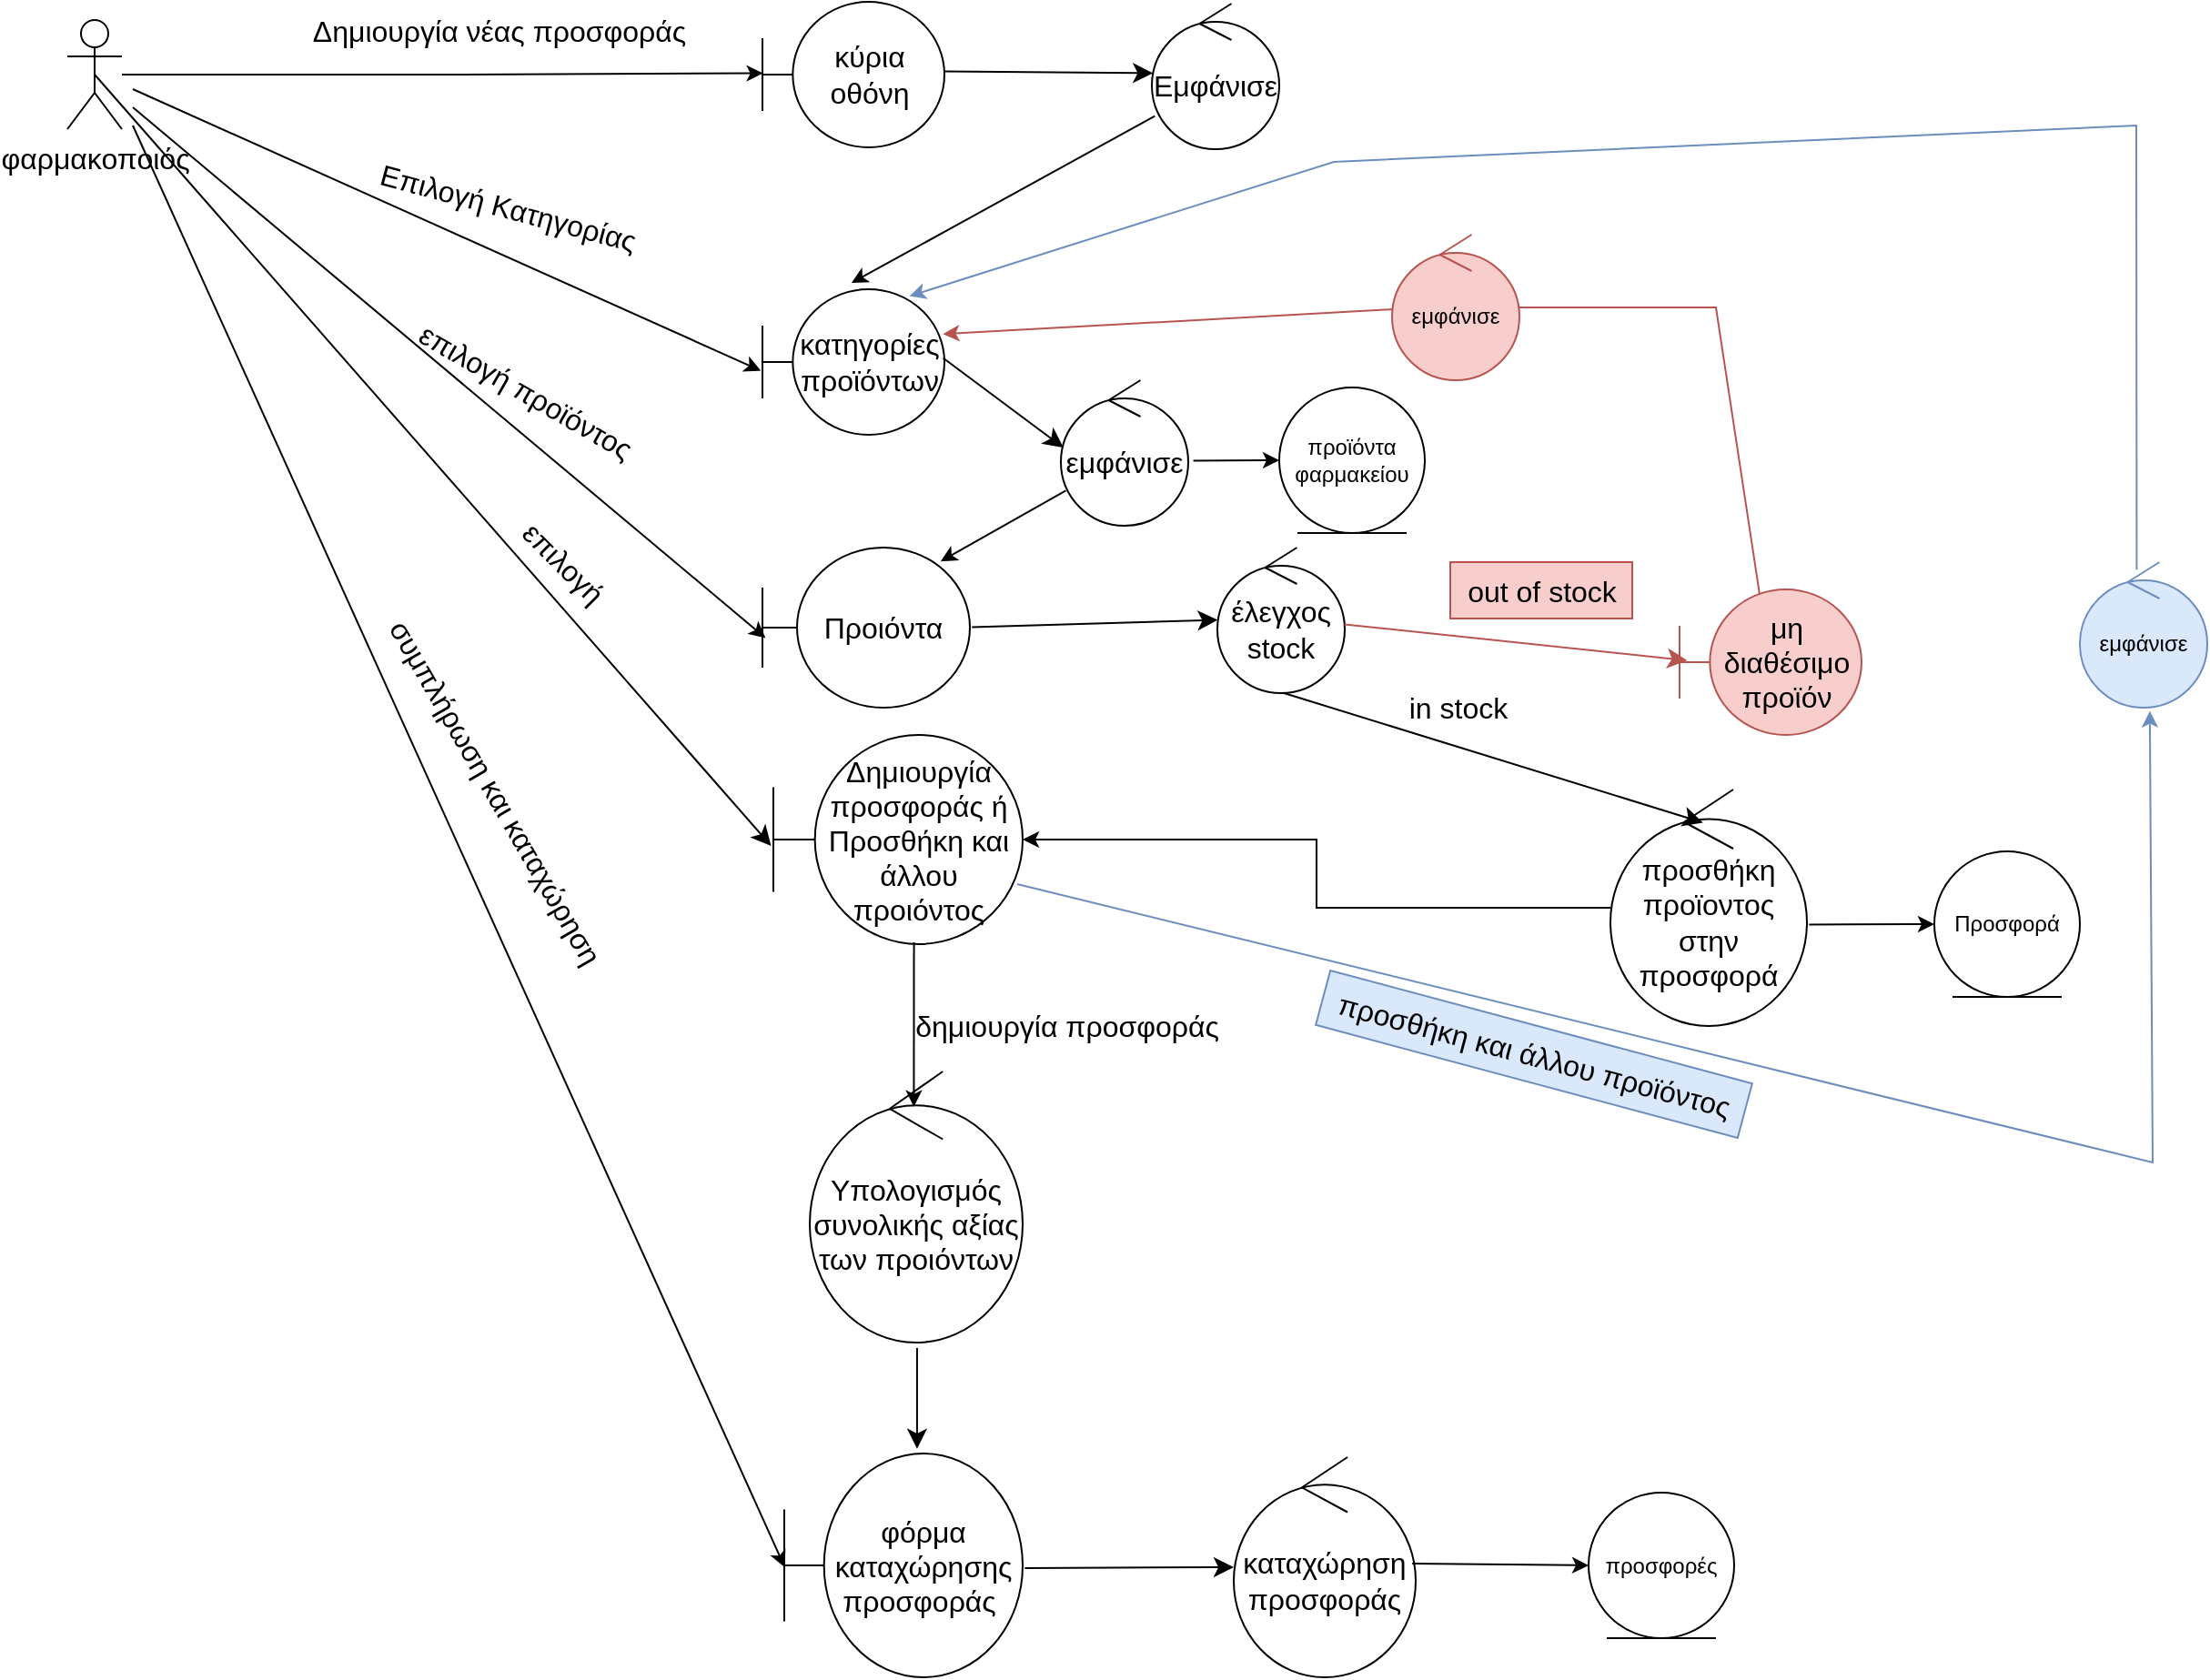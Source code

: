 <mxfile version="21.2.8" type="device">
  <diagram name="Page-1" id="AQW0QScOTGpidKISiW_X">
    <mxGraphModel dx="1436" dy="206" grid="1" gridSize="10" guides="1" tooltips="1" connect="1" arrows="1" fold="1" page="0" pageScale="1" pageWidth="850" pageHeight="1100" math="0" shadow="0">
      <root>
        <mxCell id="0" />
        <mxCell id="1" parent="0" />
        <mxCell id="PEBAgX2rUX8bZ40s61Im-2" style="edgeStyle=orthogonalEdgeStyle;rounded=0;orthogonalLoop=1;jettySize=auto;html=1;entryX=0.003;entryY=0.491;entryDx=0;entryDy=0;entryPerimeter=0;" parent="1" source="PD9g8nbdjSu6pzyZpRWR-1" target="PD9g8nbdjSu6pzyZpRWR-2" edge="1">
          <mxGeometry relative="1" as="geometry" />
        </mxCell>
        <mxCell id="PD9g8nbdjSu6pzyZpRWR-1" value="φαρμακοποιός" style="shape=umlActor;verticalLabelPosition=bottom;verticalAlign=top;html=1;fontSize=16;" parent="1" vertex="1">
          <mxGeometry x="-236" y="482" width="30" height="60" as="geometry" />
        </mxCell>
        <mxCell id="PD9g8nbdjSu6pzyZpRWR-2" value="κύρια οθόνη" style="shape=umlBoundary;whiteSpace=wrap;html=1;fontSize=16;" parent="1" vertex="1">
          <mxGeometry x="146" y="472" width="100" height="80" as="geometry" />
        </mxCell>
        <mxCell id="PD9g8nbdjSu6pzyZpRWR-4" value="Δημιουργία νέας προσφοράς" style="text;html=1;align=center;verticalAlign=middle;resizable=0;points=[];autosize=1;strokeColor=none;fillColor=none;fontSize=16;" parent="1" vertex="1">
          <mxGeometry x="-114" y="473" width="230" height="30" as="geometry" />
        </mxCell>
        <mxCell id="PD9g8nbdjSu6pzyZpRWR-5" value="Εμφάνισε" style="ellipse;shape=umlControl;whiteSpace=wrap;html=1;fontSize=16;" parent="1" vertex="1">
          <mxGeometry x="360" y="473" width="70" height="80" as="geometry" />
        </mxCell>
        <mxCell id="PD9g8nbdjSu6pzyZpRWR-6" value="" style="endArrow=classic;html=1;rounded=0;fontSize=12;startSize=8;endSize=8;curved=1;exitX=1.002;exitY=0.478;exitDx=0;exitDy=0;exitPerimeter=0;entryX=0.009;entryY=0.478;entryDx=0;entryDy=0;entryPerimeter=0;" parent="1" source="PD9g8nbdjSu6pzyZpRWR-2" target="PD9g8nbdjSu6pzyZpRWR-5" edge="1">
          <mxGeometry width="50" height="50" relative="1" as="geometry">
            <mxPoint x="272" y="713" as="sourcePoint" />
            <mxPoint x="322" y="663" as="targetPoint" />
          </mxGeometry>
        </mxCell>
        <mxCell id="PD9g8nbdjSu6pzyZpRWR-7" value="κατηγορίες προϊόντων" style="shape=umlBoundary;whiteSpace=wrap;html=1;fontSize=16;" parent="1" vertex="1">
          <mxGeometry x="146" y="630" width="100" height="80" as="geometry" />
        </mxCell>
        <mxCell id="PD9g8nbdjSu6pzyZpRWR-10" value="Επιλογή Κατηγορίας" style="text;html=1;align=center;verticalAlign=middle;resizable=0;points=[];autosize=1;strokeColor=none;fillColor=none;fontSize=16;rotation=15;" parent="1" vertex="1">
          <mxGeometry x="-79" y="570" width="170" height="30" as="geometry" />
        </mxCell>
        <mxCell id="PD9g8nbdjSu6pzyZpRWR-11" value="εμφάνισε" style="ellipse;shape=umlControl;whiteSpace=wrap;html=1;fontSize=16;" parent="1" vertex="1">
          <mxGeometry x="310" y="680" width="70" height="80" as="geometry" />
        </mxCell>
        <mxCell id="PD9g8nbdjSu6pzyZpRWR-12" value="" style="endArrow=classic;html=1;rounded=0;fontSize=12;startSize=8;endSize=8;curved=1;exitX=0.994;exitY=0.473;exitDx=0;exitDy=0;exitPerimeter=0;entryX=0.02;entryY=0.463;entryDx=0;entryDy=0;entryPerimeter=0;" parent="1" source="PD9g8nbdjSu6pzyZpRWR-7" target="PD9g8nbdjSu6pzyZpRWR-11" edge="1">
          <mxGeometry width="50" height="50" relative="1" as="geometry">
            <mxPoint x="392" y="713" as="sourcePoint" />
            <mxPoint x="442" y="663" as="targetPoint" />
          </mxGeometry>
        </mxCell>
        <mxCell id="PD9g8nbdjSu6pzyZpRWR-14" value="Προιόντα" style="shape=umlBoundary;whiteSpace=wrap;html=1;fontSize=16;" parent="1" vertex="1">
          <mxGeometry x="146" y="772" width="114" height="88" as="geometry" />
        </mxCell>
        <mxCell id="PD9g8nbdjSu6pzyZpRWR-17" value="επιλογή προϊόντος" style="text;html=1;align=center;verticalAlign=middle;resizable=0;points=[];autosize=1;strokeColor=none;fillColor=none;fontSize=16;rotation=30;" parent="1" vertex="1">
          <mxGeometry x="-59" y="670" width="150" height="31" as="geometry" />
        </mxCell>
        <mxCell id="PD9g8nbdjSu6pzyZpRWR-18" value="έλεγχος stock" style="ellipse;shape=umlControl;whiteSpace=wrap;html=1;fontSize=16;" parent="1" vertex="1">
          <mxGeometry x="396" y="772" width="70" height="80" as="geometry" />
        </mxCell>
        <mxCell id="PD9g8nbdjSu6pzyZpRWR-19" value="Δημιουργία προσφοράς ή Προσθήκη και άλλου προιόντος" style="shape=umlBoundary;whiteSpace=wrap;html=1;fontSize=16;" parent="1" vertex="1">
          <mxGeometry x="152" y="875" width="137" height="115" as="geometry" />
        </mxCell>
        <mxCell id="PD9g8nbdjSu6pzyZpRWR-20" value="" style="endArrow=classic;html=1;rounded=0;fontSize=12;startSize=8;endSize=8;curved=1;exitX=1.01;exitY=0.497;exitDx=0;exitDy=0;exitPerimeter=0;entryX=0.003;entryY=0.497;entryDx=0;entryDy=0;entryPerimeter=0;" parent="1" source="PD9g8nbdjSu6pzyZpRWR-14" target="PD9g8nbdjSu6pzyZpRWR-18" edge="1">
          <mxGeometry width="50" height="50" relative="1" as="geometry">
            <mxPoint x="458" y="1132" as="sourcePoint" />
            <mxPoint x="508" y="1082" as="targetPoint" />
          </mxGeometry>
        </mxCell>
        <mxCell id="FKHPkvyw20zkajTgQssY-1" style="edgeStyle=orthogonalEdgeStyle;rounded=0;orthogonalLoop=1;jettySize=auto;html=1;" parent="1" source="PD9g8nbdjSu6pzyZpRWR-21" target="PD9g8nbdjSu6pzyZpRWR-19" edge="1">
          <mxGeometry relative="1" as="geometry" />
        </mxCell>
        <mxCell id="PD9g8nbdjSu6pzyZpRWR-21" value="προσθήκη προϊοντος στην προσφορά" style="ellipse;shape=umlControl;whiteSpace=wrap;html=1;fontSize=16;" parent="1" vertex="1">
          <mxGeometry x="612" y="905" width="108" height="130" as="geometry" />
        </mxCell>
        <mxCell id="PD9g8nbdjSu6pzyZpRWR-22" value="" style="endArrow=classic;html=1;rounded=0;fontSize=12;startSize=8;endSize=8;curved=1;exitX=0.517;exitY=0.998;exitDx=0;exitDy=0;exitPerimeter=0;entryX=0.471;entryY=0.14;entryDx=0;entryDy=0;entryPerimeter=0;" parent="1" source="PD9g8nbdjSu6pzyZpRWR-18" target="PD9g8nbdjSu6pzyZpRWR-21" edge="1">
          <mxGeometry width="50" height="50" relative="1" as="geometry">
            <mxPoint x="458" y="1013" as="sourcePoint" />
            <mxPoint x="508" y="963" as="targetPoint" />
          </mxGeometry>
        </mxCell>
        <mxCell id="PD9g8nbdjSu6pzyZpRWR-23" value="in stock" style="text;html=1;align=center;verticalAlign=middle;resizable=0;points=[];autosize=1;strokeColor=none;fillColor=none;fontSize=16;" parent="1" vertex="1">
          <mxGeometry x="492" y="844" width="72" height="31" as="geometry" />
        </mxCell>
        <mxCell id="PD9g8nbdjSu6pzyZpRWR-27" value="" style="endArrow=classic;html=1;rounded=0;fontSize=12;startSize=8;endSize=8;curved=1;exitX=0.5;exitY=0.5;exitDx=0;exitDy=0;exitPerimeter=0;entryX=-0.009;entryY=0.53;entryDx=0;entryDy=0;entryPerimeter=0;" parent="1" source="PD9g8nbdjSu6pzyZpRWR-1" target="PD9g8nbdjSu6pzyZpRWR-19" edge="1">
          <mxGeometry width="50" height="50" relative="1" as="geometry">
            <mxPoint x="57" y="813" as="sourcePoint" />
            <mxPoint x="107" y="763" as="targetPoint" />
          </mxGeometry>
        </mxCell>
        <mxCell id="PD9g8nbdjSu6pzyZpRWR-28" value="επιλογή" style="text;html=1;align=center;verticalAlign=middle;resizable=0;points=[];autosize=1;strokeColor=none;fillColor=none;fontSize=16;rotation=45;" parent="1" vertex="1">
          <mxGeometry y="764" width="73" height="31" as="geometry" />
        </mxCell>
        <mxCell id="PD9g8nbdjSu6pzyZpRWR-29" value="δημιουργία προσφοράς" style="text;html=1;align=center;verticalAlign=middle;resizable=0;points=[];autosize=1;strokeColor=none;fillColor=none;fontSize=16;" parent="1" vertex="1">
          <mxGeometry x="220" y="1019" width="185" height="31" as="geometry" />
        </mxCell>
        <mxCell id="PD9g8nbdjSu6pzyZpRWR-30" value="Υπολογισμός συνολικής αξίας των προιόντων" style="ellipse;shape=umlControl;whiteSpace=wrap;html=1;fontSize=16;" parent="1" vertex="1">
          <mxGeometry x="172" y="1060" width="117" height="149" as="geometry" />
        </mxCell>
        <mxCell id="PD9g8nbdjSu6pzyZpRWR-32" value="φόρμα καταχώρησης προσφοράς&amp;nbsp;" style="shape=umlBoundary;whiteSpace=wrap;html=1;fontSize=16;" parent="1" vertex="1">
          <mxGeometry x="158" y="1270" width="131" height="123" as="geometry" />
        </mxCell>
        <mxCell id="PD9g8nbdjSu6pzyZpRWR-34" value="συμπλήρωση και καταχώρηση" style="text;html=1;align=center;verticalAlign=middle;resizable=0;points=[];autosize=1;strokeColor=none;fillColor=none;fontSize=16;rotation=60;" parent="1" vertex="1">
          <mxGeometry x="-117" y="890" width="233" height="31" as="geometry" />
        </mxCell>
        <mxCell id="PD9g8nbdjSu6pzyZpRWR-35" value="καταχώρηση προσφοράς" style="ellipse;shape=umlControl;whiteSpace=wrap;html=1;fontSize=16;" parent="1" vertex="1">
          <mxGeometry x="405" y="1272" width="100" height="121" as="geometry" />
        </mxCell>
        <mxCell id="PD9g8nbdjSu6pzyZpRWR-36" value="" style="endArrow=classic;html=1;rounded=0;fontSize=12;startSize=8;endSize=8;curved=1;exitX=0.504;exitY=1.02;exitDx=0;exitDy=0;exitPerimeter=0;entryX=0.557;entryY=-0.021;entryDx=0;entryDy=0;entryPerimeter=0;" parent="1" source="PD9g8nbdjSu6pzyZpRWR-30" target="PD9g8nbdjSu6pzyZpRWR-32" edge="1">
          <mxGeometry width="50" height="50" relative="1" as="geometry">
            <mxPoint x="382" y="1503" as="sourcePoint" />
            <mxPoint x="432" y="1453" as="targetPoint" />
          </mxGeometry>
        </mxCell>
        <mxCell id="PD9g8nbdjSu6pzyZpRWR-37" value="" style="endArrow=classic;html=1;rounded=0;fontSize=12;startSize=8;endSize=8;curved=1;exitX=1.009;exitY=0.512;exitDx=0;exitDy=0;exitPerimeter=0;" parent="1" source="PD9g8nbdjSu6pzyZpRWR-32" target="PD9g8nbdjSu6pzyZpRWR-35" edge="1">
          <mxGeometry width="50" height="50" relative="1" as="geometry">
            <mxPoint x="382" y="1503" as="sourcePoint" />
            <mxPoint x="432" y="1453" as="targetPoint" />
          </mxGeometry>
        </mxCell>
        <mxCell id="PD9g8nbdjSu6pzyZpRWR-39" value="μη διαθέσιμο προϊόν" style="shape=umlBoundary;whiteSpace=wrap;html=1;fontSize=16;fillColor=#f8cecc;strokeColor=#b85450;" parent="1" vertex="1">
          <mxGeometry x="650" y="795" width="100" height="80" as="geometry" />
        </mxCell>
        <mxCell id="PD9g8nbdjSu6pzyZpRWR-40" value="" style="endArrow=classic;html=1;rounded=0;fontSize=12;startSize=8;endSize=8;curved=1;exitX=0.997;exitY=0.528;exitDx=0;exitDy=0;exitPerimeter=0;entryX=0.042;entryY=0.488;entryDx=0;entryDy=0;entryPerimeter=0;fillColor=#f8cecc;strokeColor=#b85450;" parent="1" source="PD9g8nbdjSu6pzyZpRWR-18" target="PD9g8nbdjSu6pzyZpRWR-39" edge="1">
          <mxGeometry width="50" height="50" relative="1" as="geometry">
            <mxPoint x="609" y="794" as="sourcePoint" />
            <mxPoint x="659" y="744" as="targetPoint" />
          </mxGeometry>
        </mxCell>
        <mxCell id="PD9g8nbdjSu6pzyZpRWR-41" value="out of stock" style="text;html=1;align=center;verticalAlign=middle;resizable=0;points=[];autosize=1;strokeColor=#b85450;fillColor=#f8cecc;fontSize=16;" parent="1" vertex="1">
          <mxGeometry x="524" y="780" width="100" height="31" as="geometry" />
        </mxCell>
        <mxCell id="PD9g8nbdjSu6pzyZpRWR-44" value="προσθήκη και άλλου προϊόντος" style="text;html=1;align=center;verticalAlign=middle;resizable=0;points=[];autosize=1;strokeColor=#6c8ebf;fillColor=#dae8fc;fontSize=16;rotation=15;" parent="1" vertex="1">
          <mxGeometry x="450" y="1035" width="240" height="31" as="geometry" />
        </mxCell>
        <mxCell id="PEBAgX2rUX8bZ40s61Im-3" value="" style="endArrow=classic;html=1;rounded=0;entryX=-0.009;entryY=0.56;entryDx=0;entryDy=0;entryPerimeter=0;" parent="1" target="PD9g8nbdjSu6pzyZpRWR-7" edge="1">
          <mxGeometry width="50" height="50" relative="1" as="geometry">
            <mxPoint x="-200" y="520" as="sourcePoint" />
            <mxPoint x="630" y="690" as="targetPoint" />
          </mxGeometry>
        </mxCell>
        <mxCell id="PEBAgX2rUX8bZ40s61Im-5" value="" style="endArrow=classic;html=1;rounded=0;entryX=0.489;entryY=-0.043;entryDx=0;entryDy=0;entryPerimeter=0;exitX=0.023;exitY=0.773;exitDx=0;exitDy=0;exitPerimeter=0;" parent="1" source="PD9g8nbdjSu6pzyZpRWR-5" target="PD9g8nbdjSu6pzyZpRWR-7" edge="1">
          <mxGeometry width="50" height="50" relative="1" as="geometry">
            <mxPoint x="580" y="740" as="sourcePoint" />
            <mxPoint x="630" y="690" as="targetPoint" />
          </mxGeometry>
        </mxCell>
        <mxCell id="PEBAgX2rUX8bZ40s61Im-7" value="" style="endArrow=classic;html=1;rounded=0;entryX=0.015;entryY=0.565;entryDx=0;entryDy=0;entryPerimeter=0;" parent="1" target="PD9g8nbdjSu6pzyZpRWR-14" edge="1">
          <mxGeometry width="50" height="50" relative="1" as="geometry">
            <mxPoint x="-200" y="530" as="sourcePoint" />
            <mxPoint x="630" y="690" as="targetPoint" />
          </mxGeometry>
        </mxCell>
        <mxCell id="PEBAgX2rUX8bZ40s61Im-8" value="" style="endArrow=classic;html=1;rounded=0;entryX=0.859;entryY=0.086;entryDx=0;entryDy=0;entryPerimeter=0;exitX=0.039;exitY=0.759;exitDx=0;exitDy=0;exitPerimeter=0;" parent="1" source="PD9g8nbdjSu6pzyZpRWR-11" target="PD9g8nbdjSu6pzyZpRWR-14" edge="1">
          <mxGeometry width="50" height="50" relative="1" as="geometry">
            <mxPoint x="580" y="910" as="sourcePoint" />
            <mxPoint x="630" y="860" as="targetPoint" />
          </mxGeometry>
        </mxCell>
        <mxCell id="PEBAgX2rUX8bZ40s61Im-11" value="" style="endArrow=classic;html=1;rounded=0;entryX=0.002;entryY=0.508;entryDx=0;entryDy=0;entryPerimeter=0;" parent="1" target="PD9g8nbdjSu6pzyZpRWR-32" edge="1">
          <mxGeometry width="50" height="50" relative="1" as="geometry">
            <mxPoint x="-200" y="540" as="sourcePoint" />
            <mxPoint x="630" y="970" as="targetPoint" />
          </mxGeometry>
        </mxCell>
        <mxCell id="ZdTPiPlx68CPpo10hIDn-4" value="" style="endArrow=classic;html=1;rounded=0;exitX=0.44;exitY=0.035;exitDx=0;exitDy=0;exitPerimeter=0;fillColor=#f8cecc;strokeColor=#b85450;" parent="1" source="PD9g8nbdjSu6pzyZpRWR-39" target="ZdTPiPlx68CPpo10hIDn-5" edge="1">
          <mxGeometry width="50" height="50" relative="1" as="geometry">
            <mxPoint x="550" y="860" as="sourcePoint" />
            <mxPoint x="600" y="810" as="targetPoint" />
            <Array as="points">
              <mxPoint x="670" y="640" />
              <mxPoint x="520" y="640" />
            </Array>
          </mxGeometry>
        </mxCell>
        <mxCell id="ZdTPiPlx68CPpo10hIDn-5" value="εμφάνισε" style="ellipse;shape=umlControl;whiteSpace=wrap;html=1;fillColor=#f8cecc;strokeColor=#b85450;" parent="1" vertex="1">
          <mxGeometry x="492" y="600" width="70" height="80" as="geometry" />
        </mxCell>
        <mxCell id="ZdTPiPlx68CPpo10hIDn-6" value="" style="endArrow=classic;html=1;rounded=0;entryX=0.992;entryY=0.308;entryDx=0;entryDy=0;entryPerimeter=0;exitX=0.006;exitY=0.513;exitDx=0;exitDy=0;exitPerimeter=0;fillColor=#f8cecc;strokeColor=#b85450;" parent="1" source="ZdTPiPlx68CPpo10hIDn-5" target="PD9g8nbdjSu6pzyZpRWR-7" edge="1">
          <mxGeometry width="50" height="50" relative="1" as="geometry">
            <mxPoint x="400" y="770" as="sourcePoint" />
            <mxPoint x="450" y="720" as="targetPoint" />
          </mxGeometry>
        </mxCell>
        <mxCell id="ZdTPiPlx68CPpo10hIDn-7" value="προσφορές" style="ellipse;shape=umlEntity;whiteSpace=wrap;html=1;" parent="1" vertex="1">
          <mxGeometry x="600" y="1291.5" width="80" height="80" as="geometry" />
        </mxCell>
        <mxCell id="ZdTPiPlx68CPpo10hIDn-8" value="" style="endArrow=classic;html=1;rounded=0;entryX=0;entryY=0.5;entryDx=0;entryDy=0;exitX=0.981;exitY=0.483;exitDx=0;exitDy=0;exitPerimeter=0;" parent="1" source="PD9g8nbdjSu6pzyZpRWR-35" target="ZdTPiPlx68CPpo10hIDn-7" edge="1">
          <mxGeometry width="50" height="50" relative="1" as="geometry">
            <mxPoint x="400" y="1170" as="sourcePoint" />
            <mxPoint x="450" y="1120" as="targetPoint" />
          </mxGeometry>
        </mxCell>
        <mxCell id="ZdTPiPlx68CPpo10hIDn-9" value="προϊόντα&lt;br&gt;φαρμακείου" style="ellipse;shape=umlEntity;whiteSpace=wrap;html=1;" parent="1" vertex="1">
          <mxGeometry x="430" y="684" width="80" height="80" as="geometry" />
        </mxCell>
        <mxCell id="ZdTPiPlx68CPpo10hIDn-10" value="" style="endArrow=classic;html=1;rounded=0;entryX=0;entryY=0.5;entryDx=0;entryDy=0;exitX=1.04;exitY=0.553;exitDx=0;exitDy=0;exitPerimeter=0;" parent="1" source="PD9g8nbdjSu6pzyZpRWR-11" target="ZdTPiPlx68CPpo10hIDn-9" edge="1">
          <mxGeometry width="50" height="50" relative="1" as="geometry">
            <mxPoint x="400" y="870" as="sourcePoint" />
            <mxPoint x="450" y="820" as="targetPoint" />
          </mxGeometry>
        </mxCell>
        <mxCell id="ZdTPiPlx68CPpo10hIDn-11" value="" style="endArrow=classic;html=1;rounded=0;exitX=0.564;exitY=0.991;exitDx=0;exitDy=0;exitPerimeter=0;entryX=0.489;entryY=0.13;entryDx=0;entryDy=0;entryPerimeter=0;" parent="1" source="PD9g8nbdjSu6pzyZpRWR-19" target="PD9g8nbdjSu6pzyZpRWR-30" edge="1">
          <mxGeometry width="50" height="50" relative="1" as="geometry">
            <mxPoint x="400" y="1170" as="sourcePoint" />
            <mxPoint x="450" y="1120" as="targetPoint" />
          </mxGeometry>
        </mxCell>
        <mxCell id="ZdTPiPlx68CPpo10hIDn-12" value="εμφάνισε" style="ellipse;shape=umlControl;whiteSpace=wrap;html=1;fillColor=#dae8fc;strokeColor=#6c8ebf;" parent="1" vertex="1">
          <mxGeometry x="870" y="780" width="70" height="80" as="geometry" />
        </mxCell>
        <mxCell id="ZdTPiPlx68CPpo10hIDn-13" value="" style="endArrow=classic;html=1;rounded=0;exitX=0.978;exitY=0.713;exitDx=0;exitDy=0;exitPerimeter=0;entryX=0.549;entryY=1.023;entryDx=0;entryDy=0;entryPerimeter=0;fillColor=#dae8fc;strokeColor=#6c8ebf;" parent="1" source="PD9g8nbdjSu6pzyZpRWR-19" target="ZdTPiPlx68CPpo10hIDn-12" edge="1">
          <mxGeometry width="50" height="50" relative="1" as="geometry">
            <mxPoint x="400" y="970" as="sourcePoint" />
            <mxPoint x="450" y="920" as="targetPoint" />
            <Array as="points">
              <mxPoint x="910" y="1110" />
            </Array>
          </mxGeometry>
        </mxCell>
        <mxCell id="ZdTPiPlx68CPpo10hIDn-14" value="" style="endArrow=classic;html=1;rounded=0;exitX=0.446;exitY=0.052;exitDx=0;exitDy=0;exitPerimeter=0;entryX=0.808;entryY=0.047;entryDx=0;entryDy=0;entryPerimeter=0;fillColor=#dae8fc;strokeColor=#6c8ebf;" parent="1" source="ZdTPiPlx68CPpo10hIDn-12" target="PD9g8nbdjSu6pzyZpRWR-7" edge="1">
          <mxGeometry width="50" height="50" relative="1" as="geometry">
            <mxPoint x="400" y="670" as="sourcePoint" />
            <mxPoint x="450" y="620" as="targetPoint" />
            <Array as="points">
              <mxPoint x="901" y="540" />
              <mxPoint x="460" y="560" />
            </Array>
          </mxGeometry>
        </mxCell>
        <mxCell id="rHsz7z1MiGIM0_5qRwke-1" value="Προσφορά" style="ellipse;shape=umlEntity;whiteSpace=wrap;html=1;" parent="1" vertex="1">
          <mxGeometry x="790" y="939" width="80" height="80" as="geometry" />
        </mxCell>
        <mxCell id="rHsz7z1MiGIM0_5qRwke-2" value="" style="endArrow=classic;html=1;rounded=0;entryX=0;entryY=0.5;entryDx=0;entryDy=0;exitX=1.011;exitY=0.571;exitDx=0;exitDy=0;exitPerimeter=0;" parent="1" source="PD9g8nbdjSu6pzyZpRWR-21" target="rHsz7z1MiGIM0_5qRwke-1" edge="1">
          <mxGeometry width="50" height="50" relative="1" as="geometry">
            <mxPoint x="700" y="790" as="sourcePoint" />
            <mxPoint x="750" y="740" as="targetPoint" />
          </mxGeometry>
        </mxCell>
      </root>
    </mxGraphModel>
  </diagram>
</mxfile>
